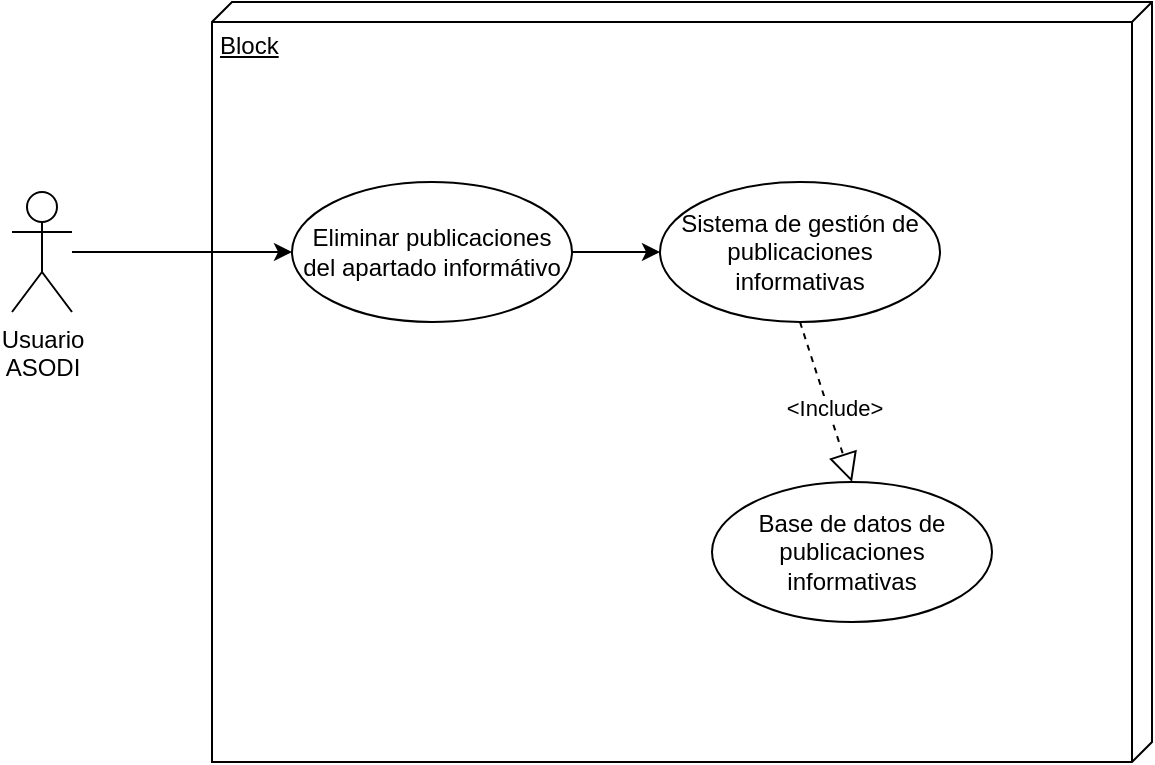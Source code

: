 <mxfile version="21.6.8" type="device">
  <diagram name="Página-1" id="1CiJYlsJ-GYo2mxrHgIy">
    <mxGraphModel dx="1418" dy="827" grid="1" gridSize="10" guides="1" tooltips="1" connect="1" arrows="1" fold="1" page="1" pageScale="1" pageWidth="827" pageHeight="1169" math="0" shadow="0">
      <root>
        <mxCell id="0" />
        <mxCell id="1" parent="0" />
        <mxCell id="3wXHx7XBI6nNHDKiFcOt-5" value="Block" style="verticalAlign=top;align=left;spacingTop=8;spacingLeft=2;spacingRight=12;shape=cube;size=10;direction=south;fontStyle=4;html=1;whiteSpace=wrap;" parent="1" vertex="1">
          <mxGeometry x="190" y="120" width="470" height="380" as="geometry" />
        </mxCell>
        <mxCell id="3wXHx7XBI6nNHDKiFcOt-11" style="edgeStyle=orthogonalEdgeStyle;rounded=0;orthogonalLoop=1;jettySize=auto;html=1;" parent="1" source="3wXHx7XBI6nNHDKiFcOt-1" target="3wXHx7XBI6nNHDKiFcOt-4" edge="1">
          <mxGeometry relative="1" as="geometry" />
        </mxCell>
        <mxCell id="3wXHx7XBI6nNHDKiFcOt-1" value="Usuario&lt;br&gt;ASODI" style="shape=umlActor;verticalLabelPosition=bottom;verticalAlign=top;html=1;" parent="1" vertex="1">
          <mxGeometry x="90" y="215" width="30" height="60" as="geometry" />
        </mxCell>
        <mxCell id="3wXHx7XBI6nNHDKiFcOt-10" style="edgeStyle=orthogonalEdgeStyle;rounded=0;orthogonalLoop=1;jettySize=auto;html=1;entryX=0;entryY=0.5;entryDx=0;entryDy=0;" parent="1" source="3wXHx7XBI6nNHDKiFcOt-4" target="3wXHx7XBI6nNHDKiFcOt-6" edge="1">
          <mxGeometry relative="1" as="geometry" />
        </mxCell>
        <mxCell id="3wXHx7XBI6nNHDKiFcOt-4" value="Eliminar publicaciones del apartado informátivo" style="ellipse;whiteSpace=wrap;html=1;" parent="1" vertex="1">
          <mxGeometry x="230" y="210" width="140" height="70" as="geometry" />
        </mxCell>
        <mxCell id="3wXHx7XBI6nNHDKiFcOt-6" value="Sistema de gestión de publicaciones informativas" style="ellipse;whiteSpace=wrap;html=1;" parent="1" vertex="1">
          <mxGeometry x="414" y="210" width="140" height="70" as="geometry" />
        </mxCell>
        <mxCell id="3wXHx7XBI6nNHDKiFcOt-7" value="Base de datos de publicaciones informativas" style="ellipse;whiteSpace=wrap;html=1;" parent="1" vertex="1">
          <mxGeometry x="440" y="360" width="140" height="70" as="geometry" />
        </mxCell>
        <mxCell id="3wXHx7XBI6nNHDKiFcOt-8" value="" style="endArrow=block;dashed=1;endFill=0;endSize=12;html=1;rounded=0;exitX=0.5;exitY=1;exitDx=0;exitDy=0;entryX=0.5;entryY=0;entryDx=0;entryDy=0;" parent="1" source="3wXHx7XBI6nNHDKiFcOt-6" target="3wXHx7XBI6nNHDKiFcOt-7" edge="1">
          <mxGeometry width="160" relative="1" as="geometry">
            <mxPoint x="350" y="380" as="sourcePoint" />
            <mxPoint x="510" y="380" as="targetPoint" />
          </mxGeometry>
        </mxCell>
        <mxCell id="3wXHx7XBI6nNHDKiFcOt-9" value="&amp;lt;Include&amp;gt;" style="edgeLabel;html=1;align=center;verticalAlign=middle;resizable=0;points=[];" parent="3wXHx7XBI6nNHDKiFcOt-8" vertex="1" connectable="0">
          <mxGeometry x="0.097" y="3" relative="1" as="geometry">
            <mxPoint as="offset" />
          </mxGeometry>
        </mxCell>
      </root>
    </mxGraphModel>
  </diagram>
</mxfile>
